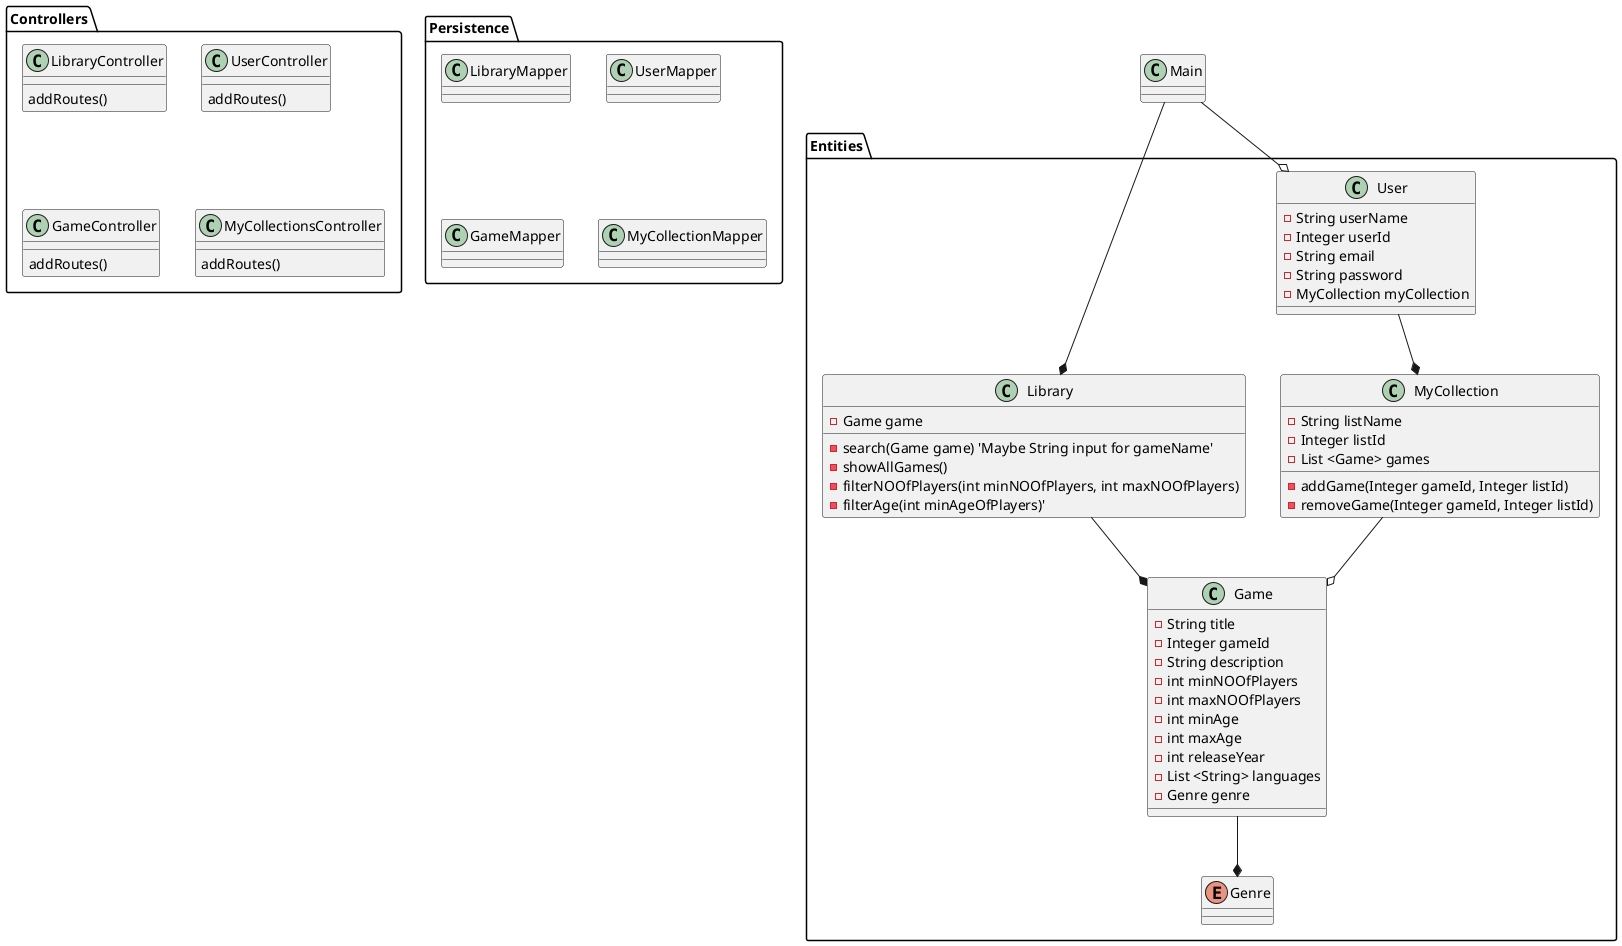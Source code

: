 @startuml ClassDiagramUS1+2
'Alt+D = preview


class Main{
'BoardGameApp
}

package Entities{


    class Library{
        -Game game
        -search(Game game) 'Maybe String input for gameName'
        -showAllGames()
        '-filter(Enum genre)
        -filterNOOfPlayers(int minNOOfPlayers, int maxNOOfPlayers)
        -filterAge(int minAgeOfPlayers)'
    }

    class User{
        -String userName
        -Integer userId
        -String email
        -String password
        -MyCollection myCollection
        'Getters and setters'
    }

    class MyCollection{
        -String listName
        -Integer listId
        -List <Game> games
        'Det er listen der bruger funktionerne, spillet bliver bare sendt med rundt.'
        -addGame(Integer gameId, Integer listId)
        -removeGame(Integer gameId, Integer listId)
    } 

    class Game {
        -String title
        -Integer gameId
        -String description
        -int minNOOfPlayers
        -int maxNOOfPlayers
        -int minAge
        -int maxAge
        -int releaseYear
        -List <String> languages
        -Genre genre
        'Getters and setters'
    }

    enum Genre{
    }
}

'Vi har ikke fokus på persistence og controllers i denne iteration, hvorfor vi bare har de to packages med, men ikke har udviklet dem
package Controllers{
    class LibraryController{
        addRoutes()
    }

    class UserController{
        addRoutes()
    }

    class GameController{
        addRoutes()
    }

    class MyCollectionsController{
        addRoutes()
    }

}

package Persistence{
    class LibraryMapper{}

    class UserMapper{}

    class GameMapper{}

    class MyCollectionMapper{}

}

'Relations
'Entities

Main --* Library
Main --o User
User --* MyCollection
MyCollection --o Game
Library --* Game
Game --* Genre


@enduml

implements ..|>
extends <|-- (is-a)
composition *-- (must-have)
Aggregation o-- (can-have)
Associering <-- (knows-of)
Dependency ..> (uses)